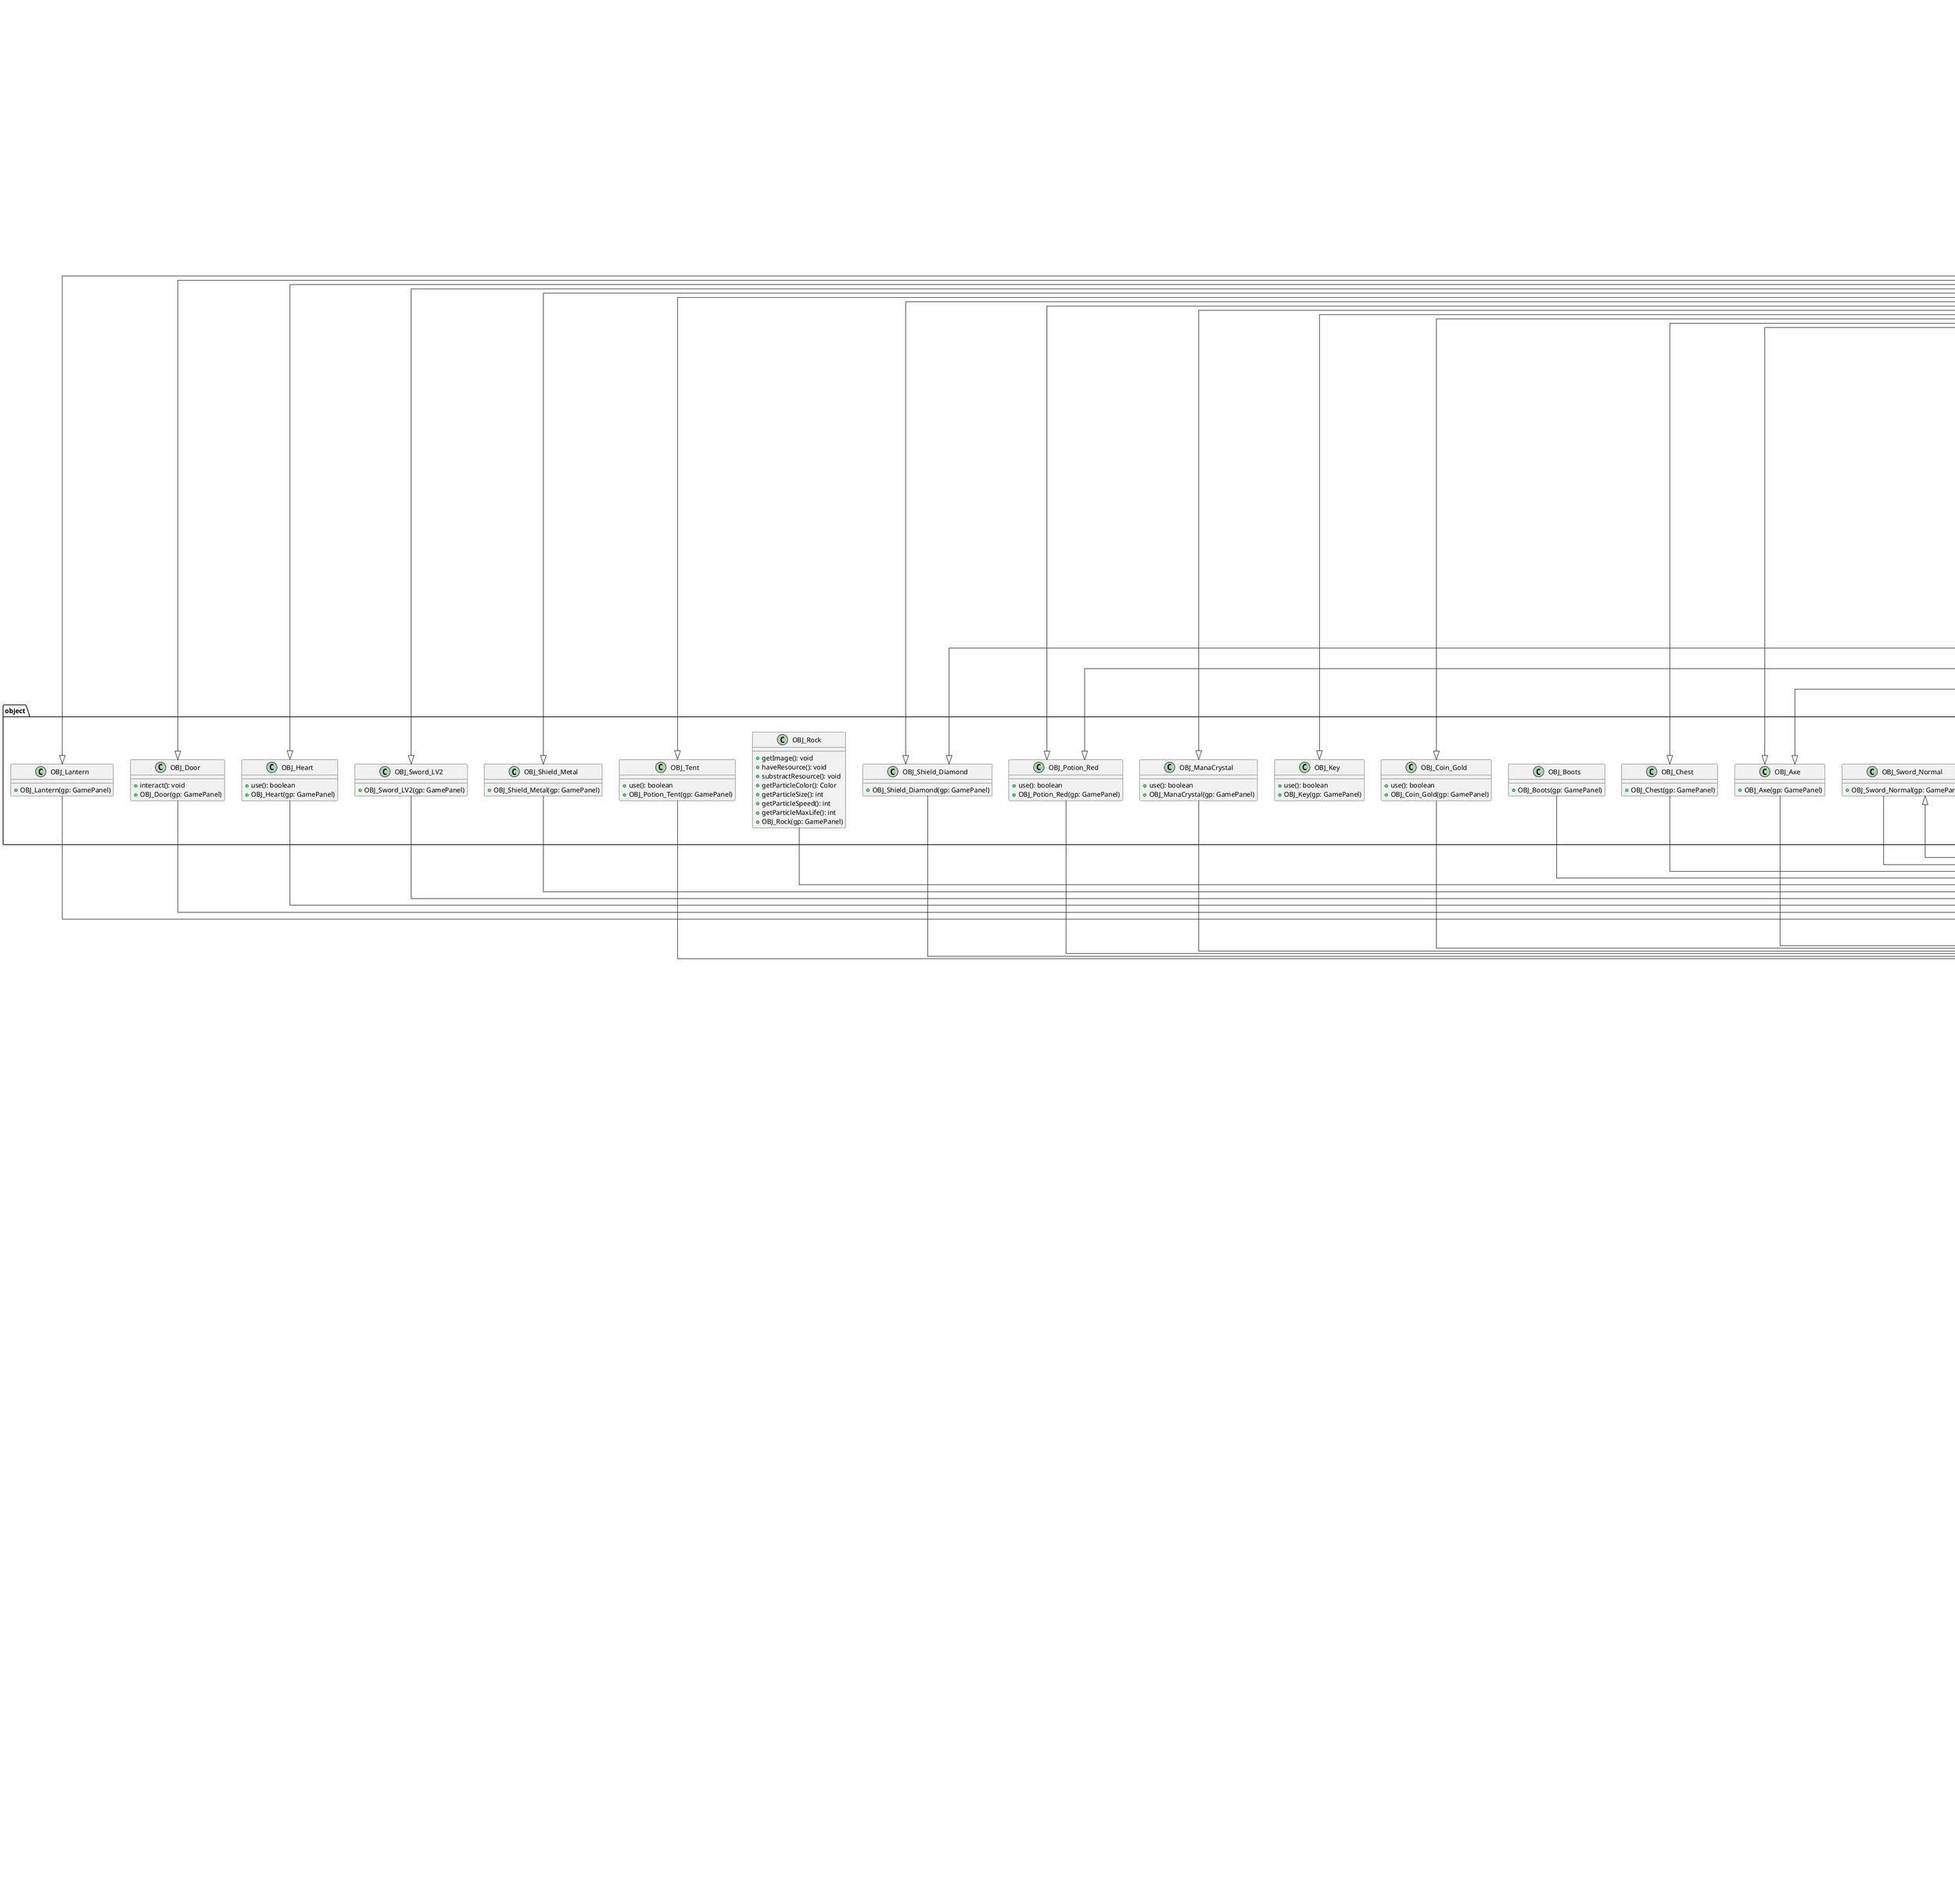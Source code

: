 @startuml uml_full

package ai {
    class Node {
    - Node parent
    - int col
    - int row
    - int gCost
    - int hCost
    - int fCost
    - boolean solid
    - boolean open
    - boolean checked

    + Node(int, int)
  }

  class PathFinder {
    - Node[][] node
    - ArrayList<Node> openList
    - ArrayList<Node> pathList
    - Node startNode
    - Node goalNode
    - Node currentNode
    - boolean goalReached
    - int step
    + PathFinder(GamePanel)
    + instantiateNodes()
    + resetNodes()
    + setNodes(int, int, int, int, Entity)
    + getCost(Node)
    + search(): boolean
    + openNode(Node)
    + trackThePath()
  }
}

package entity {
    class Entity {
        - BufferedImage up1, up2, down1, down2, left1, left2, right1, right2
        - BufferedImage attackUp1, attackUp2, attackDown1, attackDown2, attackLeft1, attackLeft2, attackRight1, attackRight2
        - BufferedImage image, image2, image3
        - boolean collision
        - Rectangle solidArea
        - Rectangle attackArea
        - int solidAreaDefaultX
        - int solidAreaDefaultY
        - String[] dialogues
        - int worldX
        - int worldY
        - String direction
        - int spriteNum
        - int dialogueIndex
        - boolean collisionOn
        - boolean invincible
        - boolean attacking
        - boolean alive
        - boolean dying
        - boolean hpBarOn
        - boolean onPath
        - boolean knowBack
        - int spriteCounter
        - int actionLockCounter
        - int invincibleCounter
        - int shotAvailableCounter
        - int dyingCounter
        - int hpBarcounter
        - int knockBackCounter
        - String name
        - int defaultSpeed
        - int speed
        - int maxLife
        - int life
        - int maxMana
        - int mana
        - int ammo
        - int level
        - int strength
        - int dexterity
        - int attack
        - int defense
        - int exp
        - int nextLevelExp
        - int coin
        - Entity currentWeapon
        - Entity currentShield
        - Entity currentLight
        - Projectile projectile
        - ArrayList<Entity> inventory
        - final int maxInventorySize
        - int value
        - int attackValue
        - int defenseValue
        - String description
        - int useCost
        - int price
        - int knockBackPower
        - boolean stackable
        - int amount
        - int lightRadius
        - int type
        - final int type_player
        - final int type_npc
        - final int type_monster
        - final int type_sword
        - final int type_axe
        - final int type_shield
        - final int type_consumable
        - final int type_pickupOnly
        - final int type_obstacle
        - final int type_light

        + Entity(GamePanel)
        + getLeftX()
        + getRightX()
        + getTopY()
        + getBottomY()
        + getCol()
        + getRow()
        + setAction()
        + damageReaction()
        + speak()
        + checkDrop()
        + dropItem(Entity)
        + getParticleColor()
        + getParticleSize()
        + getParticleSpeed()
        + getParticleMaxLife()
        + generateParticle(Entity, Entity)
        + interact()
        + use(Entity)
        + checkCollision()
        + update()
        + damagePlayer(int)
        + draw(Graphics2D)
        + dyingAnimation(Graphics2D)
        + changeAlpha(Graphics2D, float)
        + setup(String, int, int)
        + searchPath(int, int)
        + getDetected(Entity, Entity[][], String)
    }

    class NPC_Merchant {
        - String[] dialogues
        - ArrayList<Entity> inventory

        + NPC_Merchant(GamePanel)
        + getImage()
        + setDialogue()
        + setItems()
        + speak()
    }

    class NPC_Santa {
        - int actionLockCounter
        - boolean onPath

        + NPC_Santa(GamePanel)
        + getImage()
        + setDialogue()
        + setAction()
        + speak()
    }

    class Particle {
        - Entity generator
        - Color color
        - int size
        - int xd
        - int yd

        + Particle(GamePanel, Entity, Color, int, int, int, int, int)
        + update()
        + draw(Graphics2D)
    }

    class Player {
        - KeyHandler keyH
        - int screenX
        - int screenY
        - String hasKey
        - int standCounter
        - boolean attackCanceled
        - boolean lightUpdated

        + Player(GamePanel, KeyHandler)
        + setDefaultValues()
        + setItems()
        + getAttack(): int
        + getDefense(): int
        + getPlayerImage()
        + getSleepingImage(BufferedImage)
        + getPlayerAttackImage()
        + update()
        + attacking()
        + pickupObject(int)
        + interactNPC(int)
        + contactMonster(int)
        + damageMonster(int, int, int)
        + damageProjectile(int)
        + checkLevelUp()
        + knockBack(Entity, int)
        + damageInteractiveTile(int)
        + selectItem()
        + searchItemInInventory(String): int
        + canObtainItem(Entity): boolean
        + draw(Graphics2D)
        + setDefaultPositions()
        + restoreLifeAndMana()
   }

    class Projectile {
        - Entity user
        + Projectile(GamePanel)
        + set(int, int, String, boolean, Entity)
        + update()
        + haveResource(Entity): boolean
        + substractResource(Entity)
    }
}


package environment {
    class EnvironmentManager {
        - Lighting lighting
        + EnvironmentManager(GamePanel)
        + setup()
        + update()
        + draw(Graphics2D)
    }

    class Lighting {
        - BufferedImage darknessFilter
        - int dayCounter
        - float filterAlpha
        - final int day
        - final int dusk
        - final int night
        - final int dawn
        - int dayState
        + Lighting(GamePanel)
        + setLightSources()
        + update()
        + draw(Graphics2D)
    }
}

EnvironmentManager -- Lighting : Aggregates
Lighting -- GamePanel : Aggregates

package main {
    class AssetSetter {
        - gp: GamePanel

        + AssetSetter(gp: GamePanel)
        + setObject(): void
        + setNPC(): void
        + setMonster(): void
        + setInteractiveTile(): void
    }

    class CollisionChecker {
        + CollisionChecker(gp: GamePanel)
        + checkTile(entity: Entity): void
        + checkObject(entity: Entity, player: boolean): int
        + checkEntity(entity: Entity, target: Entity[][]): int
        + checkPlayer(entity: Entity): boolean
    }

    class Config {
        - gp: GamePanel

        + Config(gp: GamePanel)
        + saveConfig(): void
        + loadConfig(): void
    }

    class EventHandler {
        - eventRect: EventRect[][][]
        - previousEventX: int
        - previousEventY: int
        - canTouchEvent: boolean
        - tempMap: int
        - tempCol: int
        - tempRow: int

        + EventHandler(gp: GamePanel)
        + checkEvent(): void
        + hit(map: int, col: int, row: int, reqDirection: String): boolean
        + teleport(map: int, col: int, row: int): void
        + speak(entity: Entity): void
        + damagePit(gameState: int): void
        + healingPool(gameState: int): void
    }

    class EventRect {
        - eventRectDefaultX: int
        - eventRectDefaultY: int
        - eventDone: boolean

        + EventRect()
    }

    class GamePanel {
        - originalTileSize: int
        - scale: int
        - tileSize: int
        - maxScreenCol: int
        - maxScreenRow: int
        - screenWidth: int
        - screenHeight: int
        - maxWorldCol: int
        - maxWorldRow: int
        - maxMap: int
        - currentMap: int
        - screenWidth2: int
        - screenHeight2: int
        - tempScreen: BufferedImage
        - g2: Graphics2D
        - fullScreenOn: boolean
        - FPS: int
        - tileM: TileManager
        - keyH: KeyHandler
        - music: Sound
        - se: Sound
        - cChecker: CollisionChecker
        - aSetter: AssetSetter
        - ui: UI
        - eHandler: EventHandler
        - config: Config
        - pFinder: PathFinder
        - eManager: EnvironmentManager
        - gameThread: Thread
        - player: Player
        - obj: Entity[][]
        - npc: Entity[][]
        - monster: Entity[][]
        - iTile: InteractiveTile[][]
        - projectile: Entity[][]
        - entityList: ArrayList<Entity>
        - particleList: ArrayList<Entity>
        - gameState: int
        - titleState: final int
        - playState: final int
        - pauseState: final int
        - dialogueState: final int
        - characterState: final int
        - optionsState: final int
        - gameOverState: final int
        - transitionState: final int
        - tradeState: final int
        - sleepState: final int
        
        + GamePanel()
        + setupGame(): void
        + retry(): void
        + restart(): void
        + setFullScreen(): void
        + startGameThread(): void
        + run(): void
        + update(): void
        + drawToTempScreen(): void
        + drawToScreen(): void
        + playMusic(i: int): void
        + stopMusic(): void
        + playSE(i: int): void
    }

    class KeyHandler {
        - upPressed: boolean
        - downPressed: boolean
        - leftPressed: boolean
        - rightPressed: boolean
        - enterPressed: boolean
        - FPressed: boolean
        - shotKeyPressed: boolean
        - leftMouse: boolean
        - showDebugText: boolean

        + KeyHandler(gp: GamePanel)
        + mousePressed(e: MouseEvent): void
        + mouseClicked(e: MouseEvent): void
        + mouseReleased(e: MouseEvent): void
        + mouseEntered(e: MouseEvent): void
        + mouseExited(e: MouseEvent): void
        + keyTyped(e: KeyEvent): void
        + keyPressed(e: KeyEvent): void
        + keyReleased(e: KeyEvent): void
        + playerInventory(code: int): void
        + npcInventory(code: int): void
        - titleState(code: int): void
        - playState(code: int): void
        - pauseState(code: int): void
        - dialogueState(code: int): void
        - characterState(code: int): void
        - optionsState(code: int): void
        - tradeState(code: int): void
        - gameOverState(code: int): void
    }

    class Sound {
        - clip: Clip
        - soundFile: File[]
        - fc: FloatControl
        - volumeScale: int
        - volume: float
        + Sound()
        + setFile(i: int): void
        + play(): void
        + loop(): void
        + stop(): void
        + checkVolume(): void
    }

    class UI {
        + UI(GamePanel)
        + options_fullScreenNotification(int, int): void
        + drawTitleScreen()
        + draw(Graphics2D)
        + drawDialogueScreen()
        + getXforAlignToRightText(String, int)
        + drawOptionsScreen()
        + drawMessage()
        + drawPauseScreen()
        + drawCharacterScreen()
        + options_top(int, int)
        + drawGameOverScreen()
        + drawPlayerLife()
        + drawTradeScreen()
        + drawMonsterLife()
        + options_endGameConfirmation(int, int)
        + trade_select()
        + addMessage(String)
        + trade_buy()
        + trade_sell()
        + getItemIndexOnSlot(int, int)
        + getXforCenteredObject(String)
        + drawInventory(Entity, boolean)
        + options_control(int, int)
        + drawSubWindow(int, int, int, int)
    }

    class UtilityTool {
        + scaleImage(original: BufferedImage, width: int, height: int): BufferedImage
    }
}

package monster {
    class MON_PolarBear {
        - onPath: boolean
        - speed: int
        - defaultSpeed: int
        - projectile: OBJ_Rock
        - solidArea: Rectangle
        - actionLockCounter: int
        - shotAvailableCounter: int

        + MON_PolarBear(gp: GamePanel)
        + getImage(): void
        + update(): void
        + setAction(): void
        + damageReaction(): void
        + checkDrop(): void
    }
}

package object {
    class SuperObject {
        + image: BufferedImage
        + name: String
        + collision: boolean
        + worldX: int
        + worldY: int
        + solidArea: Rectangle
        + solidAreaDefaultX: int
        + solidAreaDefaultY: int
        + uTool: UtilityTool
        + draw(g2: Graphics2D, gp: GamePanel): void
    }

    class OBJ_Axe {
        + OBJ_Axe(gp: GamePanel)
    }
 
    class OBJ_Boots {
        + OBJ_Boots(gp: GamePanel)
    }

    class OBJ_Chest {
        + OBJ_Chest(gp: GamePanel)
    }

     class OBJ_Coin_Gold {
        + use(): boolean
        + OBJ_Coin_Gold(gp: GamePanel)
    }

    class OBJ_Door {
        + interact(): void
        + OBJ_Door(gp: GamePanel)
    }

    class OBJ_Heart {
        + use(): boolean
        + OBJ_Heart(gp: GamePanel)
    }

    class OBJ_Key {
        + use(): boolean 
        + OBJ_Key(gp: GamePanel)     
    }

    class OBJ_Lantern {
        + OBJ_Lantern(gp: GamePanel)
    }

    class OBJ_ManaCrystal {
        + use(): boolean 
        + OBJ_ManaCrystal(gp: GamePanel)    
    }

    class OBJ_Potion_Red {
        + use(): boolean
        + OBJ_Potion_Red(gp: GamePanel)
    }

    class OBJ_Rock {
        + getImage(): void
        + haveResource(): void
        + substractResource(): void
        + getParticleColor(): Color
        + getParticleSize(): int
        + getParticleSpeed(): int
        + getParticleMaxLife(): int
        + OBJ_Rock(gp: GamePanel)
    }

    class OBJ_Shield_Diamond {
        + OBJ_Shield_Diamond(gp: GamePanel)
    }

    class OBJ_Shield_Metal {
        + OBJ_Shield_Metal(gp: GamePanel)
    }

    class OBJ_Shield_Wood {
        + OBJ_Shield_Wood(gp: GamePanel)
    }

    class OBJ_Splash_Potion {
        + getImage(): void
        + haveResource(): void
        + substractResource(): void
        + getParticleColor(): Color
        + getParticleSize(): int
        + getParticleSpeed(): int
        + getParticleMaxLife(): int
        + OBJ_Splash_Potion(gp: GamePanel)
    }

    class OBJ_Sword_LV2 {
        + OBJ_Sword_LV2(gp: GamePanel)
    }

    class OBJ_Sword_Normal {
        + OBJ_Sword_Normal(gp: GamePanel)
    }

    class OBJ_Tent {
        + use(): boolean
        + OBJ_Potion_Tent(gp: GamePanel)
    }    
}

package tile {
  class Tile {
      + image: BufferedImage
      + collision: boolean
      + setImage(scaledImage: BufferedImage): void
  }

  class TileManager {
      - tile: Tile[]
      - mapTileNum: int[][][]
      - drawPath: boolean
      
      + TileManager(gp: GamePanel)
      + getTileImage(): void
      + setup(index: int, imagePath: String, collision: boolean): void
      + loadMap(filePath: String, map: int): void
      + draw(g2: Graphics2D): void
  }
}

package tile_interactive {
    class InteractiveTile {
        - destructible: boolean
        # invincible: boolean
        # invincibleCounter: int
        # down1: BufferedImage
        
        + InteractiveTile(gp: GamePanel, col: int, row: int)
        + isCorrectItem(entity: Entity): boolean
        + playSE(): void
        + getDestroyedForm(): InteractiveTile
        + update(): void
        + draw(g2: Graphics2D): void
    }

    class IT_DryTree {        
        + IT_DryTree(gp: GamePanel, col: int, row: int)
        + isCorrectItem(entity: Entity): boolean
        + playSE(): void
        + getDestroyedForm(): InteractiveTile
        + getParticleColor(): Color
        + getParticleSize(): int
        + getParticleSpeed(): int
        + getParticleMaxLife(): int
    }

    class IT_Trunk {
        + IT_Trunk(gp: GamePanel, col: int, row: int)
    }
}

PathFinder --|> Node : Aggregates
PathFinder --|> GamePanel : Aggregates

NPC_Merchant --> Entity
NPC_Merchant --> GamePanel
NPC_Merchant --|> OBJ_Potion_Red  
NPC_Merchant --|> OBJ_Shield_Diamond  
NPC_Merchant --|> OBJ_Sword_Normal  
NPC_Merchant --|> OBJ_Axe  

NPC_Santa --> Entity
NPC_Santa --> GamePanel

Particle --> Entity
Particle --> GamePanel

Player --> Entity
Player --> GamePanel

Projectile --|> Entity  
Projectile --> GamePanel  

EnvironmentManager --|> Lighting : Aggregates
Lighting --|> GamePanel : Aggregates

GamePanel --|> AssetSetter  
GamePanel --|> CollisionChecker  
GamePanel --|> EventHandler  
GamePanel --|> Config  

AssetSetter --|> GamePanel  
AssetSetter --|> OBJ_Door  
AssetSetter --|> OBJ_Key  
AssetSetter --|> OBJ_Shield_Metal  
AssetSetter --|> OBJ_Shield_Diamond  
AssetSetter --|> OBJ_Axe  
AssetSetter --|> OBJ_Potion_Red  
AssetSetter --|> OBJ_Coin_Gold  
AssetSetter --|> OBJ_Heart  
AssetSetter --|> OBJ_ManaCrystal  
AssetSetter --|> OBJ_Chest  
AssetSetter --|> OBJ_Lantern  
AssetSetter --|> OBJ_Tent  
AssetSetter --|> OBJ_Sword_LV2  
AssetSetter --|> IT_DryTree  
AssetSetter --|> MON_PolarBear  
AssetSetter --|> Entity  
AssetSetter --|> NPC_Santa  
AssetSetter --|> NPC_Merchant  

Entity --|> CollisionChecker  

Config --|> BufferedReader  
Config --|> BufferedWriter  
Config --|> FileReader  
Config --|> FileWriter  
Config --|> Path  

EventHandler --|> Entity  

KeyHandler *-down-> KeyEvent  
KeyHandler *-down-> MouseEvent  

Sound --|> Object  
Sound --|> Line  

UI --|> GamePanel  
UI --|> Entity  
UI --|> Player  

MON_PolarBear --|> Entity  

OBJ_Axe --|> Entity  
OBJ_Boots --|> Entity  
OBJ_Chest --|> Entity  
OBJ_Coin_Gold --|> Entity  
OBJ_Door --|> Entity  
OBJ_Heart --|> Entity  
OBJ_Lantern --|> Entity  
OBJ_ManaCrystal --|> Entity  
OBJ_Potion_Red --|> Entity  
OBJ_Rock --|> Entity  
OBJ_Shield_Diamond --|> Entity  
OBJ_Shield_Metal --|> Entity  
OBJ_Shield_Wood --|> Entity  
OBJ_Splash_Potion --|> Entity  
OBJ_Sword_LV2 --|> Entity  
OBJ_Sword_Normal --|> Entity  
OBJ_Tent --|> Entity  

IT_DryTree --|> InteractiveTile  
IT_Trunk --|> InteractiveTile  


skinparam arrow {
  FontStyle bold
  LineStyle dashed
}

skinparam backgroundColor white 
skinparam linetype ortho    
' "skinparam linetype ortho" : Make the lines more cleaner and straight
@enduml

